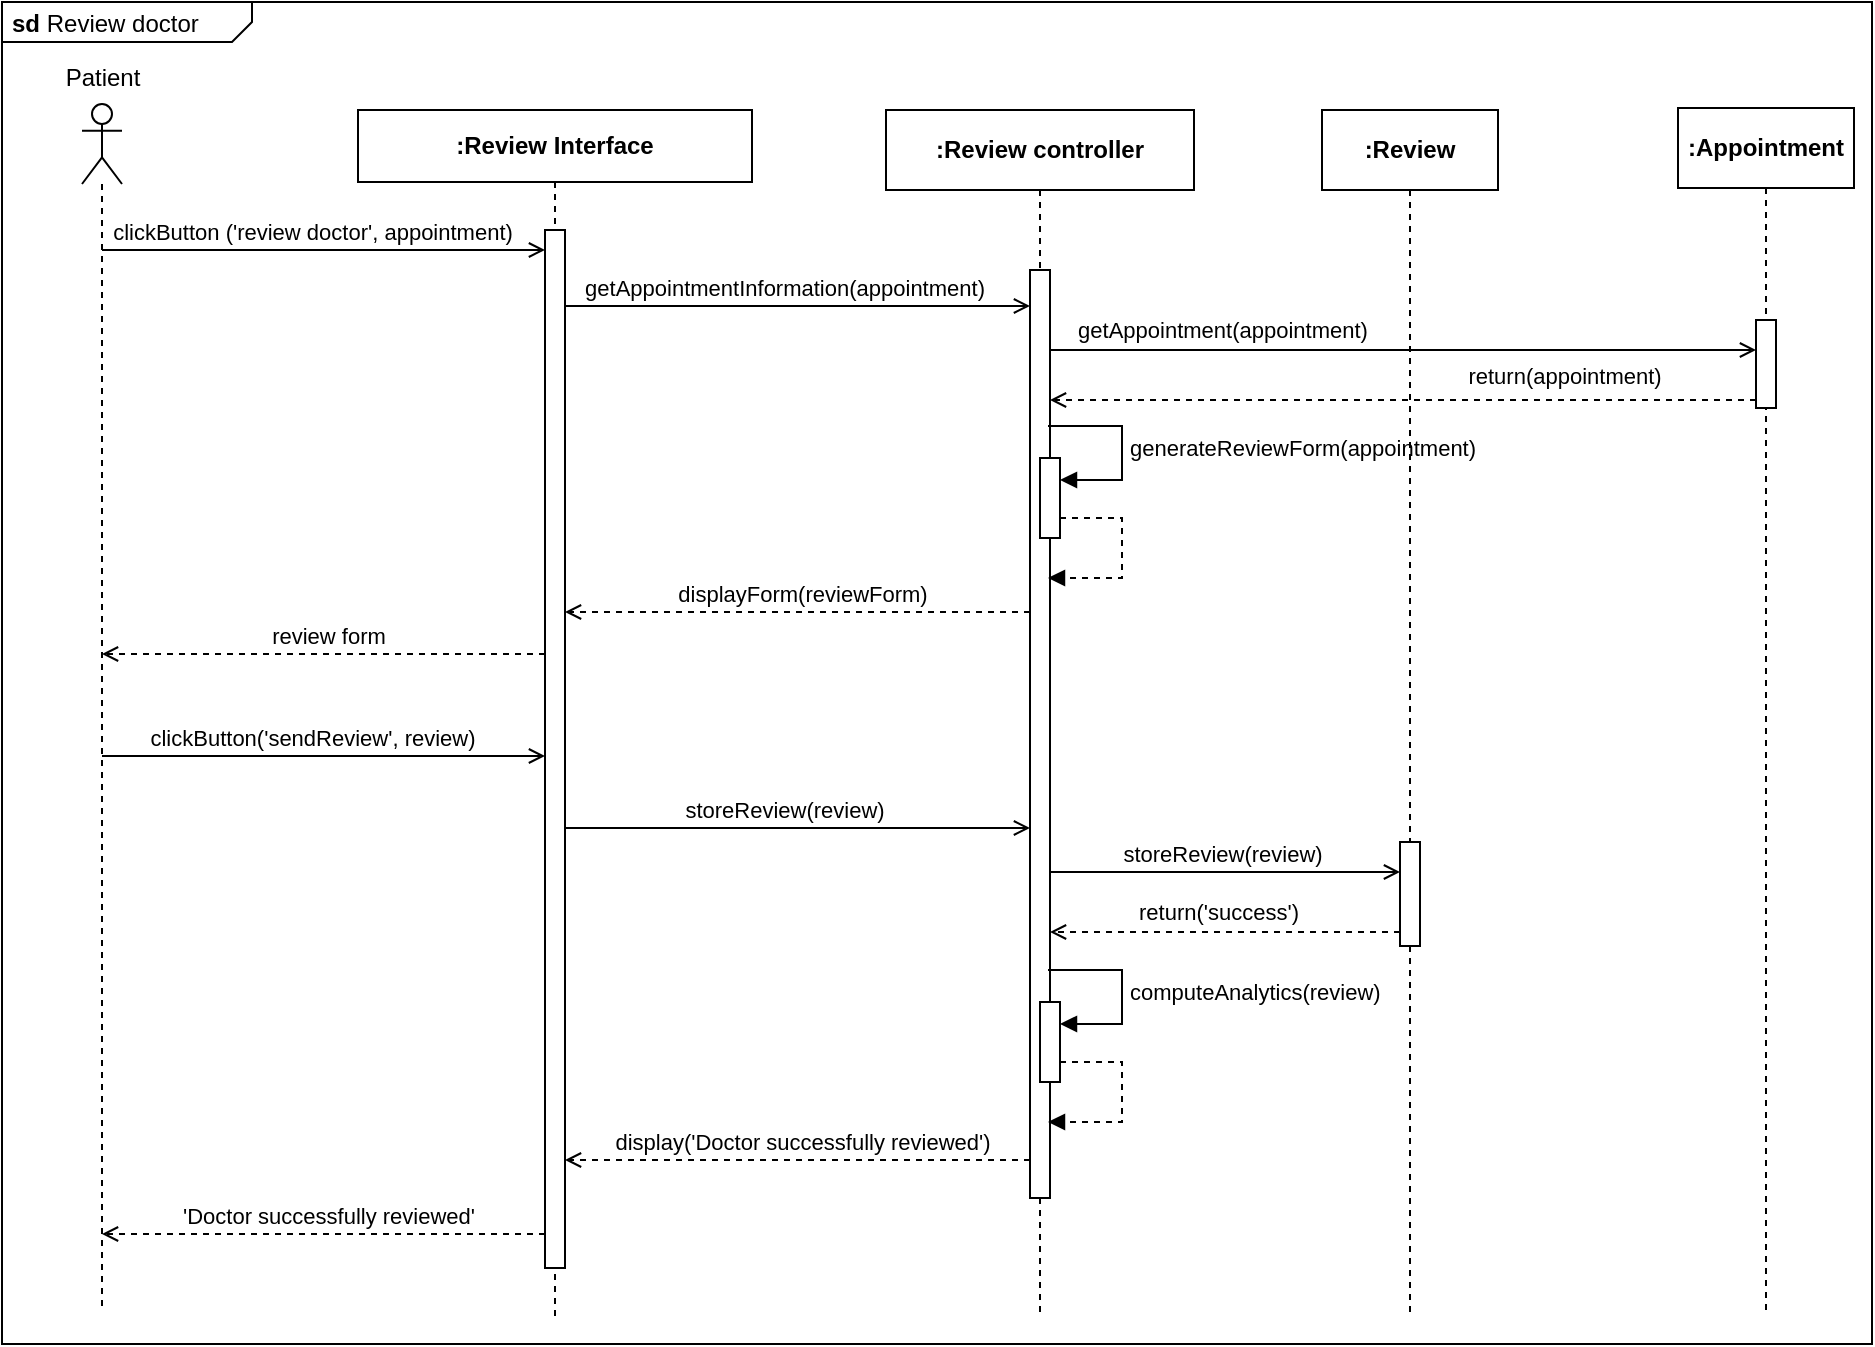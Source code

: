 <mxfile version="24.4.10" type="github">
  <diagram name="Página-1" id="1_3evZqiN-lLb-iPQv4Q">
    <mxGraphModel dx="-227" dy="358" grid="0" gridSize="10" guides="1" tooltips="1" connect="1" arrows="1" fold="1" page="0" pageScale="1" pageWidth="827" pageHeight="1169" math="0" shadow="0">
      <root>
        <mxCell id="0" />
        <mxCell id="1" parent="0" />
        <mxCell id="NdbCEnWut0nsUWgQ2R_E-102" value="&lt;p style=&quot;margin:0px;margin-top:4px;margin-left:5px;text-align:left;&quot;&gt;&lt;b&gt;sd&lt;/b&gt;&amp;nbsp;Review doctor&lt;/p&gt;" style="html=1;shape=mxgraph.sysml.package;overflow=fill;labelX=125.17;align=left;spacingLeft=5;verticalAlign=top;spacingTop=-3;" parent="1" vertex="1">
          <mxGeometry x="1660" y="414" width="935" height="671" as="geometry" />
        </mxCell>
        <mxCell id="NdbCEnWut0nsUWgQ2R_E-5" value="&lt;b&gt;:Review Interface&lt;/b&gt;" style="shape=umlLifeline;perimeter=lifelinePerimeter;whiteSpace=wrap;html=1;container=1;dropTarget=0;collapsible=0;recursiveResize=0;outlineConnect=0;portConstraint=eastwest;newEdgeStyle={&quot;edgeStyle&quot;:&quot;elbowEdgeStyle&quot;,&quot;elbow&quot;:&quot;vertical&quot;,&quot;curved&quot;:0,&quot;rounded&quot;:0};size=36;" parent="1" vertex="1">
          <mxGeometry x="1838" y="468" width="197" height="603" as="geometry" />
        </mxCell>
        <mxCell id="NdbCEnWut0nsUWgQ2R_E-6" value="" style="html=1;points=[[0,0,0,0,5],[0,1,0,0,-5],[1,0,0,0,5],[1,1,0,0,-5]];perimeter=orthogonalPerimeter;outlineConnect=0;targetShapes=umlLifeline;portConstraint=eastwest;newEdgeStyle={&quot;curved&quot;:0,&quot;rounded&quot;:0};" parent="NdbCEnWut0nsUWgQ2R_E-5" vertex="1">
          <mxGeometry x="93.5" y="60" width="10" height="519" as="geometry" />
        </mxCell>
        <mxCell id="NdbCEnWut0nsUWgQ2R_E-7" value="&lt;b&gt;:Review controller&lt;/b&gt;" style="shape=umlLifeline;perimeter=lifelinePerimeter;whiteSpace=wrap;html=1;container=1;dropTarget=0;collapsible=0;recursiveResize=0;outlineConnect=0;portConstraint=eastwest;newEdgeStyle={&quot;edgeStyle&quot;:&quot;elbowEdgeStyle&quot;,&quot;elbow&quot;:&quot;vertical&quot;,&quot;curved&quot;:0,&quot;rounded&quot;:0};" parent="1" vertex="1">
          <mxGeometry x="2102" y="468" width="154" height="602" as="geometry" />
        </mxCell>
        <mxCell id="NdbCEnWut0nsUWgQ2R_E-8" value="" style="html=1;points=[[0,0,0,0,5],[0,1,0,0,-5],[1,0,0,0,5],[1,1,0,0,-5]];perimeter=orthogonalPerimeter;outlineConnect=0;targetShapes=umlLifeline;portConstraint=eastwest;newEdgeStyle={&quot;curved&quot;:0,&quot;rounded&quot;:0};" parent="NdbCEnWut0nsUWgQ2R_E-7" vertex="1">
          <mxGeometry x="72" y="80" width="10" height="464" as="geometry" />
        </mxCell>
        <mxCell id="NdbCEnWut0nsUWgQ2R_E-72" value="generateReviewForm(appointment)" style="html=1;align=left;spacingLeft=2;endArrow=block;rounded=0;edgeStyle=orthogonalEdgeStyle;curved=0;rounded=0;strokeColor=default;verticalAlign=middle;fontFamily=Helvetica;fontSize=11;fontColor=default;labelBackgroundColor=default;" parent="NdbCEnWut0nsUWgQ2R_E-7" target="NdbCEnWut0nsUWgQ2R_E-73" edge="1">
          <mxGeometry relative="1" as="geometry">
            <mxPoint x="81" y="158" as="sourcePoint" />
            <Array as="points">
              <mxPoint x="118" y="158" />
              <mxPoint x="118" y="185" />
            </Array>
            <mxPoint x="118" y="149.032" as="targetPoint" />
          </mxGeometry>
        </mxCell>
        <mxCell id="NdbCEnWut0nsUWgQ2R_E-73" value="" style="html=1;points=[[0,0,0,0,5],[0,1,0,0,-5],[1,0,0,0,5],[1,1,0,0,-5]];perimeter=orthogonalPerimeter;outlineConnect=0;targetShapes=umlLifeline;portConstraint=eastwest;newEdgeStyle={&quot;curved&quot;:0,&quot;rounded&quot;:0};fontFamily=Helvetica;fontSize=11;fontColor=default;labelBackgroundColor=default;" parent="NdbCEnWut0nsUWgQ2R_E-7" vertex="1">
          <mxGeometry x="77" y="174" width="10" height="40" as="geometry" />
        </mxCell>
        <mxCell id="NdbCEnWut0nsUWgQ2R_E-74" value="" style="html=1;align=left;spacingLeft=2;endArrow=block;rounded=0;edgeStyle=orthogonalEdgeStyle;curved=0;rounded=0;strokeColor=default;verticalAlign=middle;fontFamily=Helvetica;fontSize=11;fontColor=default;labelBackgroundColor=default;dashed=1;" parent="NdbCEnWut0nsUWgQ2R_E-7" source="NdbCEnWut0nsUWgQ2R_E-73" edge="1">
          <mxGeometry relative="1" as="geometry">
            <mxPoint x="98" y="228" as="sourcePoint" />
            <Array as="points">
              <mxPoint x="118" y="204" />
              <mxPoint x="118" y="234" />
            </Array>
            <mxPoint x="81" y="234" as="targetPoint" />
          </mxGeometry>
        </mxCell>
        <mxCell id="NdbCEnWut0nsUWgQ2R_E-94" value="computeAnalytics(review)" style="html=1;align=left;spacingLeft=2;endArrow=block;rounded=0;edgeStyle=orthogonalEdgeStyle;curved=0;rounded=0;strokeColor=default;verticalAlign=middle;fontFamily=Helvetica;fontSize=11;fontColor=default;labelBackgroundColor=default;" parent="NdbCEnWut0nsUWgQ2R_E-7" target="NdbCEnWut0nsUWgQ2R_E-95" edge="1">
          <mxGeometry relative="1" as="geometry">
            <mxPoint x="81" y="430" as="sourcePoint" />
            <Array as="points">
              <mxPoint x="118" y="430" />
              <mxPoint x="118" y="457" />
            </Array>
            <mxPoint x="118" y="421.032" as="targetPoint" />
          </mxGeometry>
        </mxCell>
        <mxCell id="NdbCEnWut0nsUWgQ2R_E-95" value="" style="html=1;points=[[0,0,0,0,5],[0,1,0,0,-5],[1,0,0,0,5],[1,1,0,0,-5]];perimeter=orthogonalPerimeter;outlineConnect=0;targetShapes=umlLifeline;portConstraint=eastwest;newEdgeStyle={&quot;curved&quot;:0,&quot;rounded&quot;:0};fontFamily=Helvetica;fontSize=11;fontColor=default;labelBackgroundColor=default;" parent="NdbCEnWut0nsUWgQ2R_E-7" vertex="1">
          <mxGeometry x="77" y="446" width="10" height="40" as="geometry" />
        </mxCell>
        <mxCell id="NdbCEnWut0nsUWgQ2R_E-96" value="" style="html=1;align=left;spacingLeft=2;endArrow=block;rounded=0;edgeStyle=orthogonalEdgeStyle;curved=0;rounded=0;strokeColor=default;verticalAlign=middle;fontFamily=Helvetica;fontSize=11;fontColor=default;labelBackgroundColor=default;dashed=1;" parent="NdbCEnWut0nsUWgQ2R_E-7" source="NdbCEnWut0nsUWgQ2R_E-95" edge="1">
          <mxGeometry relative="1" as="geometry">
            <mxPoint x="98" y="500" as="sourcePoint" />
            <Array as="points">
              <mxPoint x="118" y="476" />
              <mxPoint x="118" y="506" />
            </Array>
            <mxPoint x="81" y="506" as="targetPoint" />
          </mxGeometry>
        </mxCell>
        <mxCell id="NdbCEnWut0nsUWgQ2R_E-12" value="" style="shape=umlLifeline;perimeter=lifelinePerimeter;whiteSpace=wrap;html=1;container=1;dropTarget=0;collapsible=0;recursiveResize=0;outlineConnect=0;portConstraint=eastwest;newEdgeStyle={&quot;curved&quot;:0,&quot;rounded&quot;:0};participant=umlActor;" parent="1" vertex="1">
          <mxGeometry x="1700" y="465" width="20" height="602" as="geometry" />
        </mxCell>
        <mxCell id="NdbCEnWut0nsUWgQ2R_E-13" value="Patient" style="text;html=1;align=center;verticalAlign=middle;resizable=0;points=[];autosize=1;strokeColor=none;fillColor=none;" parent="1" vertex="1">
          <mxGeometry x="1682.5" y="439" width="55" height="26" as="geometry" />
        </mxCell>
        <mxCell id="NdbCEnWut0nsUWgQ2R_E-14" value="&lt;b&gt;:Review&lt;/b&gt;" style="shape=umlLifeline;perimeter=lifelinePerimeter;whiteSpace=wrap;html=1;container=1;dropTarget=0;collapsible=0;recursiveResize=0;outlineConnect=0;portConstraint=eastwest;newEdgeStyle={&quot;edgeStyle&quot;:&quot;elbowEdgeStyle&quot;,&quot;elbow&quot;:&quot;vertical&quot;,&quot;curved&quot;:0,&quot;rounded&quot;:0};" parent="1" vertex="1">
          <mxGeometry x="2320" y="468" width="88" height="601" as="geometry" />
        </mxCell>
        <mxCell id="NdbCEnWut0nsUWgQ2R_E-86" value="" style="html=1;points=[[0,0,0,0,5],[0,1,0,0,-5],[1,0,0,0,5],[1,1,0,0,-5]];perimeter=orthogonalPerimeter;outlineConnect=0;targetShapes=umlLifeline;portConstraint=eastwest;newEdgeStyle={&quot;curved&quot;:0,&quot;rounded&quot;:0};" parent="NdbCEnWut0nsUWgQ2R_E-14" vertex="1">
          <mxGeometry x="39" y="366" width="10" height="52" as="geometry" />
        </mxCell>
        <mxCell id="NdbCEnWut0nsUWgQ2R_E-16" style="rounded=0;orthogonalLoop=1;jettySize=auto;html=1;endArrow=open;endFill=0;" parent="1" source="NdbCEnWut0nsUWgQ2R_E-12" target="NdbCEnWut0nsUWgQ2R_E-6" edge="1">
          <mxGeometry relative="1" as="geometry">
            <mxPoint x="1715.5" y="541" as="sourcePoint" />
            <Array as="points">
              <mxPoint x="1826" y="538" />
            </Array>
          </mxGeometry>
        </mxCell>
        <mxCell id="NdbCEnWut0nsUWgQ2R_E-17" value="clickButton (&#39;review doctor&#39;, appointment)" style="edgeLabel;html=1;align=center;verticalAlign=middle;resizable=0;points=[];" parent="NdbCEnWut0nsUWgQ2R_E-16" vertex="1" connectable="0">
          <mxGeometry x="-0.198" y="-1" relative="1" as="geometry">
            <mxPoint x="16" y="-10" as="offset" />
          </mxGeometry>
        </mxCell>
        <mxCell id="NdbCEnWut0nsUWgQ2R_E-61" value="&lt;b&gt;:Appointment&lt;/b&gt;" style="shape=umlLifeline;perimeter=lifelinePerimeter;whiteSpace=wrap;html=1;container=1;dropTarget=0;collapsible=0;recursiveResize=0;outlineConnect=0;portConstraint=eastwest;newEdgeStyle={&quot;edgeStyle&quot;:&quot;elbowEdgeStyle&quot;,&quot;elbow&quot;:&quot;vertical&quot;,&quot;curved&quot;:0,&quot;rounded&quot;:0};" parent="1" vertex="1">
          <mxGeometry x="2498" y="467" width="88" height="604" as="geometry" />
        </mxCell>
        <mxCell id="NdbCEnWut0nsUWgQ2R_E-62" value="" style="html=1;points=[[0,0,0,0,5],[0,1,0,0,-5],[1,0,0,0,5],[1,1,0,0,-5]];perimeter=orthogonalPerimeter;outlineConnect=0;targetShapes=umlLifeline;portConstraint=eastwest;newEdgeStyle={&quot;curved&quot;:0,&quot;rounded&quot;:0};" parent="NdbCEnWut0nsUWgQ2R_E-61" vertex="1">
          <mxGeometry x="39" y="106" width="10" height="44" as="geometry" />
        </mxCell>
        <mxCell id="NdbCEnWut0nsUWgQ2R_E-63" style="rounded=0;orthogonalLoop=1;jettySize=auto;html=1;endArrow=open;endFill=0;" parent="1" source="NdbCEnWut0nsUWgQ2R_E-6" target="NdbCEnWut0nsUWgQ2R_E-8" edge="1">
          <mxGeometry relative="1" as="geometry">
            <mxPoint x="1945" y="566" as="sourcePoint" />
            <Array as="points">
              <mxPoint x="2020" y="566" />
            </Array>
            <mxPoint x="2125" y="566" as="targetPoint" />
          </mxGeometry>
        </mxCell>
        <mxCell id="NdbCEnWut0nsUWgQ2R_E-64" value="getAppointmentInformation(appointment)" style="edgeLabel;html=1;align=center;verticalAlign=middle;resizable=0;points=[];" parent="NdbCEnWut0nsUWgQ2R_E-63" vertex="1" connectable="0">
          <mxGeometry x="-0.198" y="-1" relative="1" as="geometry">
            <mxPoint x="16" y="-10" as="offset" />
          </mxGeometry>
        </mxCell>
        <mxCell id="NdbCEnWut0nsUWgQ2R_E-65" style="rounded=0;orthogonalLoop=1;jettySize=auto;html=1;endArrow=open;endFill=0;" parent="1" source="NdbCEnWut0nsUWgQ2R_E-8" target="NdbCEnWut0nsUWgQ2R_E-62" edge="1">
          <mxGeometry relative="1" as="geometry">
            <mxPoint x="2186" y="588" as="sourcePoint" />
            <Array as="points">
              <mxPoint x="2265" y="588" />
            </Array>
            <mxPoint x="2419" y="588" as="targetPoint" />
          </mxGeometry>
        </mxCell>
        <mxCell id="NdbCEnWut0nsUWgQ2R_E-66" value="getAppointment(appointment)" style="edgeLabel;html=1;align=center;verticalAlign=middle;resizable=0;points=[];" parent="NdbCEnWut0nsUWgQ2R_E-65" vertex="1" connectable="0">
          <mxGeometry x="-0.198" y="-1" relative="1" as="geometry">
            <mxPoint x="-56" y="-11" as="offset" />
          </mxGeometry>
        </mxCell>
        <mxCell id="NdbCEnWut0nsUWgQ2R_E-69" style="rounded=0;orthogonalLoop=1;jettySize=auto;html=1;endArrow=open;endFill=0;dashed=1;" parent="1" source="NdbCEnWut0nsUWgQ2R_E-62" target="NdbCEnWut0nsUWgQ2R_E-8" edge="1">
          <mxGeometry relative="1" as="geometry">
            <mxPoint x="2548" y="613" as="sourcePoint" />
            <Array as="points">
              <mxPoint x="2401" y="613" />
            </Array>
            <mxPoint x="2373" y="613" as="targetPoint" />
          </mxGeometry>
        </mxCell>
        <mxCell id="NdbCEnWut0nsUWgQ2R_E-70" value="return(appointment)" style="edgeLabel;html=1;align=center;verticalAlign=middle;resizable=0;points=[];" parent="NdbCEnWut0nsUWgQ2R_E-69" vertex="1" connectable="0">
          <mxGeometry x="-0.198" y="-1" relative="1" as="geometry">
            <mxPoint x="45" y="-11" as="offset" />
          </mxGeometry>
        </mxCell>
        <mxCell id="NdbCEnWut0nsUWgQ2R_E-75" style="rounded=0;orthogonalLoop=1;jettySize=auto;html=1;endArrow=open;endFill=0;dashed=1;" parent="1" target="NdbCEnWut0nsUWgQ2R_E-6" edge="1">
          <mxGeometry relative="1" as="geometry">
            <mxPoint x="2174" y="719" as="sourcePoint" />
            <Array as="points">
              <mxPoint x="2025" y="719" />
            </Array>
            <mxPoint x="1941.5" y="719" as="targetPoint" />
          </mxGeometry>
        </mxCell>
        <mxCell id="NdbCEnWut0nsUWgQ2R_E-76" value="displayForm(reviewForm)" style="edgeLabel;html=1;align=center;verticalAlign=middle;resizable=0;points=[];fontFamily=Helvetica;fontSize=11;fontColor=default;labelBackgroundColor=default;" parent="NdbCEnWut0nsUWgQ2R_E-75" vertex="1" connectable="0">
          <mxGeometry x="-0.042" relative="1" as="geometry">
            <mxPoint x="-3" y="-9" as="offset" />
          </mxGeometry>
        </mxCell>
        <mxCell id="NdbCEnWut0nsUWgQ2R_E-77" style="rounded=0;orthogonalLoop=1;jettySize=auto;html=1;endArrow=open;endFill=0;dashed=1;" parent="1" source="NdbCEnWut0nsUWgQ2R_E-6" target="NdbCEnWut0nsUWgQ2R_E-12" edge="1">
          <mxGeometry relative="1" as="geometry">
            <mxPoint x="1931.54" y="740" as="sourcePoint" />
            <Array as="points">
              <mxPoint x="1819.54" y="740" />
            </Array>
            <mxPoint x="1750.999" y="740" as="targetPoint" />
          </mxGeometry>
        </mxCell>
        <mxCell id="NdbCEnWut0nsUWgQ2R_E-78" value="review form" style="edgeLabel;html=1;align=center;verticalAlign=middle;resizable=0;points=[];fontFamily=Helvetica;fontSize=11;fontColor=default;labelBackgroundColor=default;" parent="NdbCEnWut0nsUWgQ2R_E-77" vertex="1" connectable="0">
          <mxGeometry x="-0.042" relative="1" as="geometry">
            <mxPoint x="-3" y="-9" as="offset" />
          </mxGeometry>
        </mxCell>
        <mxCell id="NdbCEnWut0nsUWgQ2R_E-80" style="rounded=0;orthogonalLoop=1;jettySize=auto;html=1;endArrow=open;endFill=0;" parent="1" source="NdbCEnWut0nsUWgQ2R_E-12" target="NdbCEnWut0nsUWgQ2R_E-6" edge="1">
          <mxGeometry relative="1" as="geometry">
            <mxPoint x="1753" y="791" as="sourcePoint" />
            <Array as="points">
              <mxPoint x="1828" y="791" />
            </Array>
            <mxPoint x="1934" y="791" as="targetPoint" />
          </mxGeometry>
        </mxCell>
        <mxCell id="NdbCEnWut0nsUWgQ2R_E-81" value="clickButton(&#39;sendReview&#39;, review)" style="edgeLabel;html=1;align=center;verticalAlign=middle;resizable=0;points=[];" parent="NdbCEnWut0nsUWgQ2R_E-80" vertex="1" connectable="0">
          <mxGeometry x="-0.198" y="-1" relative="1" as="geometry">
            <mxPoint x="16" y="-10" as="offset" />
          </mxGeometry>
        </mxCell>
        <mxCell id="NdbCEnWut0nsUWgQ2R_E-82" style="rounded=0;orthogonalLoop=1;jettySize=auto;html=1;endArrow=open;endFill=0;" parent="1" source="NdbCEnWut0nsUWgQ2R_E-6" target="NdbCEnWut0nsUWgQ2R_E-8" edge="1">
          <mxGeometry relative="1" as="geometry">
            <mxPoint x="1955" y="827" as="sourcePoint" />
            <Array as="points">
              <mxPoint x="2033" y="827" />
            </Array>
            <mxPoint x="2182" y="827" as="targetPoint" />
          </mxGeometry>
        </mxCell>
        <mxCell id="NdbCEnWut0nsUWgQ2R_E-83" value="storeReview(review)" style="edgeLabel;html=1;align=center;verticalAlign=middle;resizable=0;points=[];" parent="NdbCEnWut0nsUWgQ2R_E-82" vertex="1" connectable="0">
          <mxGeometry x="-0.198" y="-1" relative="1" as="geometry">
            <mxPoint x="16" y="-10" as="offset" />
          </mxGeometry>
        </mxCell>
        <mxCell id="NdbCEnWut0nsUWgQ2R_E-84" style="rounded=0;orthogonalLoop=1;jettySize=auto;html=1;endArrow=open;endFill=0;" parent="1" source="NdbCEnWut0nsUWgQ2R_E-8" target="NdbCEnWut0nsUWgQ2R_E-86" edge="1">
          <mxGeometry relative="1" as="geometry">
            <mxPoint x="1973" y="853" as="sourcePoint" />
            <Array as="points">
              <mxPoint x="2278" y="849" />
            </Array>
            <mxPoint x="2210" y="853" as="targetPoint" />
          </mxGeometry>
        </mxCell>
        <mxCell id="NdbCEnWut0nsUWgQ2R_E-85" value="storeReview(review)" style="edgeLabel;html=1;align=center;verticalAlign=middle;resizable=0;points=[];" parent="NdbCEnWut0nsUWgQ2R_E-84" vertex="1" connectable="0">
          <mxGeometry x="-0.198" y="-1" relative="1" as="geometry">
            <mxPoint x="16" y="-10" as="offset" />
          </mxGeometry>
        </mxCell>
        <mxCell id="NdbCEnWut0nsUWgQ2R_E-87" style="rounded=0;orthogonalLoop=1;jettySize=auto;html=1;endArrow=open;endFill=0;dashed=1;" parent="1" source="NdbCEnWut0nsUWgQ2R_E-86" target="NdbCEnWut0nsUWgQ2R_E-8" edge="1">
          <mxGeometry relative="1" as="geometry">
            <mxPoint x="2428" y="896" as="sourcePoint" />
            <Array as="points">
              <mxPoint x="2272" y="879" />
            </Array>
            <mxPoint x="2075" y="896" as="targetPoint" />
          </mxGeometry>
        </mxCell>
        <mxCell id="NdbCEnWut0nsUWgQ2R_E-88" value="return(&#39;success&#39;)" style="edgeLabel;html=1;align=center;verticalAlign=middle;resizable=0;points=[];" parent="NdbCEnWut0nsUWgQ2R_E-87" vertex="1" connectable="0">
          <mxGeometry x="-0.198" y="-1" relative="1" as="geometry">
            <mxPoint x="-21" y="-9" as="offset" />
          </mxGeometry>
        </mxCell>
        <mxCell id="NdbCEnWut0nsUWgQ2R_E-97" style="rounded=0;orthogonalLoop=1;jettySize=auto;html=1;endArrow=open;endFill=0;dashed=1;" parent="1" source="NdbCEnWut0nsUWgQ2R_E-8" target="NdbCEnWut0nsUWgQ2R_E-6" edge="1">
          <mxGeometry relative="1" as="geometry">
            <mxPoint x="2179" y="1013" as="sourcePoint" />
            <Array as="points">
              <mxPoint x="2038" y="993" />
            </Array>
            <mxPoint x="1947" y="1013" as="targetPoint" />
          </mxGeometry>
        </mxCell>
        <mxCell id="NdbCEnWut0nsUWgQ2R_E-98" value="display(&#39;Doctor successfully reviewed&#39;)" style="edgeLabel;html=1;align=center;verticalAlign=middle;resizable=0;points=[];fontFamily=Helvetica;fontSize=11;fontColor=default;labelBackgroundColor=default;" parent="NdbCEnWut0nsUWgQ2R_E-97" vertex="1" connectable="0">
          <mxGeometry x="-0.042" relative="1" as="geometry">
            <mxPoint x="-3" y="-9" as="offset" />
          </mxGeometry>
        </mxCell>
        <mxCell id="NdbCEnWut0nsUWgQ2R_E-99" style="rounded=0;orthogonalLoop=1;jettySize=auto;html=1;endArrow=open;endFill=0;dashed=1;" parent="1" source="NdbCEnWut0nsUWgQ2R_E-6" target="NdbCEnWut0nsUWgQ2R_E-12" edge="1">
          <mxGeometry relative="1" as="geometry">
            <mxPoint x="1934.91" y="1030" as="sourcePoint" />
            <Array as="points">
              <mxPoint x="1805.91" y="1030" />
            </Array>
            <mxPoint x="1699" y="1030" as="targetPoint" />
          </mxGeometry>
        </mxCell>
        <mxCell id="NdbCEnWut0nsUWgQ2R_E-100" value="&#39;Doctor successfully reviewed&#39;" style="edgeLabel;html=1;align=center;verticalAlign=middle;resizable=0;points=[];fontFamily=Helvetica;fontSize=11;fontColor=default;labelBackgroundColor=default;" parent="NdbCEnWut0nsUWgQ2R_E-99" vertex="1" connectable="0">
          <mxGeometry x="-0.042" relative="1" as="geometry">
            <mxPoint x="-3" y="-9" as="offset" />
          </mxGeometry>
        </mxCell>
      </root>
    </mxGraphModel>
  </diagram>
</mxfile>
